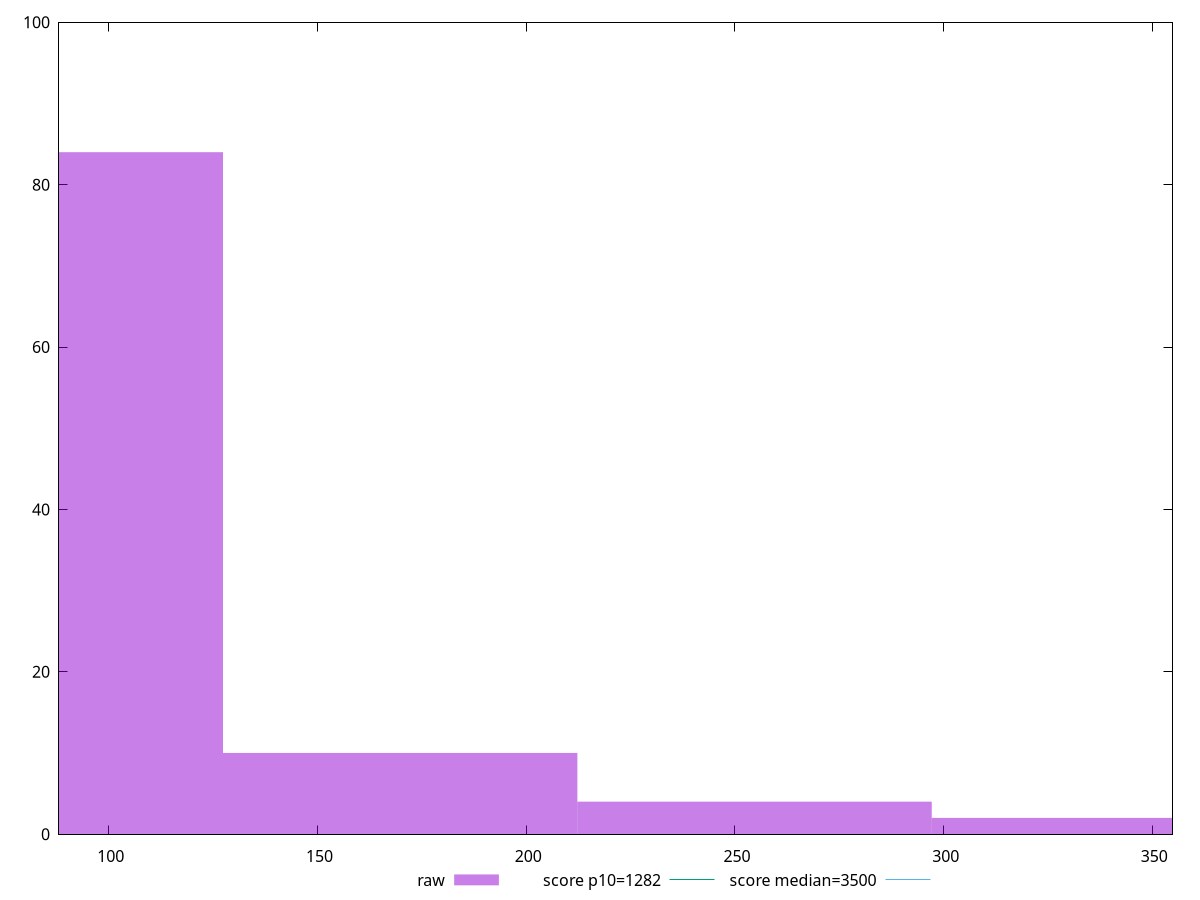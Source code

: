 reset

$raw <<EOF
169.79617222391028 10
339.59234444782055 2
84.89808611195514 84
254.6942583358654 4
EOF

set key outside below
set boxwidth 84.89808611195514
set xrange [88.056:354.8239999999999]
set yrange [0:100]
set trange [0:100]
set style fill transparent solid 0.5 noborder

set parametric
set terminal svg size 640, 490 enhanced background rgb 'white'
set output "report_00019_2021-02-10T18-14-37.922Z//bootup-time/samples/pages+cached+noadtech+nomedia+nocss/raw/histogram.svg"

plot $raw title "raw" with boxes, \
     1282,t title "score p10=1282", \
     3500,t title "score median=3500"

reset
